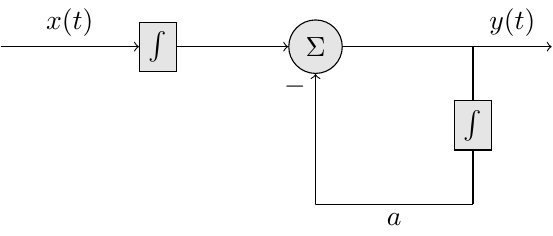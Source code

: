 \documentclass{standalone}
\usepackage{tikz}
\usetikzlibrary{calc}
\usetikzlibrary{positioning}
\usetikzlibrary{shapes,arrows,decorations.pathreplacing,decorations.markings}
\tikzstyle{block} = [draw, fill=gray!20, rectangle]
\tikzstyle{sum} = [draw, fill=gray!20, circle, node distance=1cm]
\tikzstyle{input} = [coordinate]
\tikzstyle{output} = [coordinate]
\tikzstyle{pinstyle} = [pin edge={to-,thin,black}]
\usepackage{pgfplots}
 \pgfplotsset{compat=1.13}
 \usepackage{transparent}

\begin{document}
  \begin{tikzpicture}[auto]
    \node [input, name=input] at (0,0) {};  	
    \node[block] at (2,0) (block1) {$\int$};
    \node[block] at (6,-1) (block2) {$\int$};
    \node[shape=coordinate] at (6,-2) (input2) {};

    \node [shape=coordinate, name=conn] at (6,0) {};
    \node [shape=coordinate, name=conn2] at (4,-2) {};
    \node [shape=coordinate, name=conn3] at (6,-2) {};
    \node [sum, right of=block1,node distance=2cm] (sum) {$\Sigma$};
    \node [output, right of=conn] (output) {};
    
    \draw (sum) -- (conn);
    \draw (conn) -- (block2);
    \draw (block2) -- (conn3);
    \draw (conn3) -- node {$a$} (conn2);
    \draw [->] (conn2) -| node[pos=0.95] {$-$} (sum);
    \draw [draw,->] (input) -- node {$x(t)$} (block1);
    \draw [->] (block1) -- (sum);
    \draw [->] (conn) -- node {$y(t)$} (output);
  \end{tikzpicture}
\end{document}
